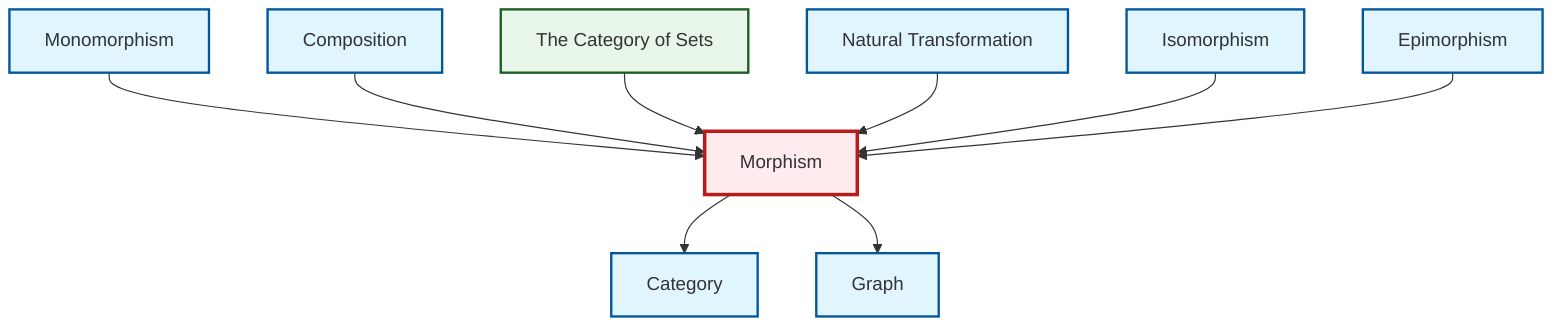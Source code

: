 graph TD
    classDef definition fill:#e1f5fe,stroke:#01579b,stroke-width:2px
    classDef theorem fill:#f3e5f5,stroke:#4a148c,stroke-width:2px
    classDef axiom fill:#fff3e0,stroke:#e65100,stroke-width:2px
    classDef example fill:#e8f5e9,stroke:#1b5e20,stroke-width:2px
    classDef current fill:#ffebee,stroke:#b71c1c,stroke-width:3px
    def-monomorphism["Monomorphism"]:::definition
    def-composition["Composition"]:::definition
    def-morphism["Morphism"]:::definition
    def-category["Category"]:::definition
    def-graph["Graph"]:::definition
    def-epimorphism["Epimorphism"]:::definition
    def-isomorphism["Isomorphism"]:::definition
    ex-set-category["The Category of Sets"]:::example
    def-natural-transformation["Natural Transformation"]:::definition
    def-monomorphism --> def-morphism
    def-composition --> def-morphism
    ex-set-category --> def-morphism
    def-natural-transformation --> def-morphism
    def-isomorphism --> def-morphism
    def-morphism --> def-category
    def-morphism --> def-graph
    def-epimorphism --> def-morphism
    class def-morphism current